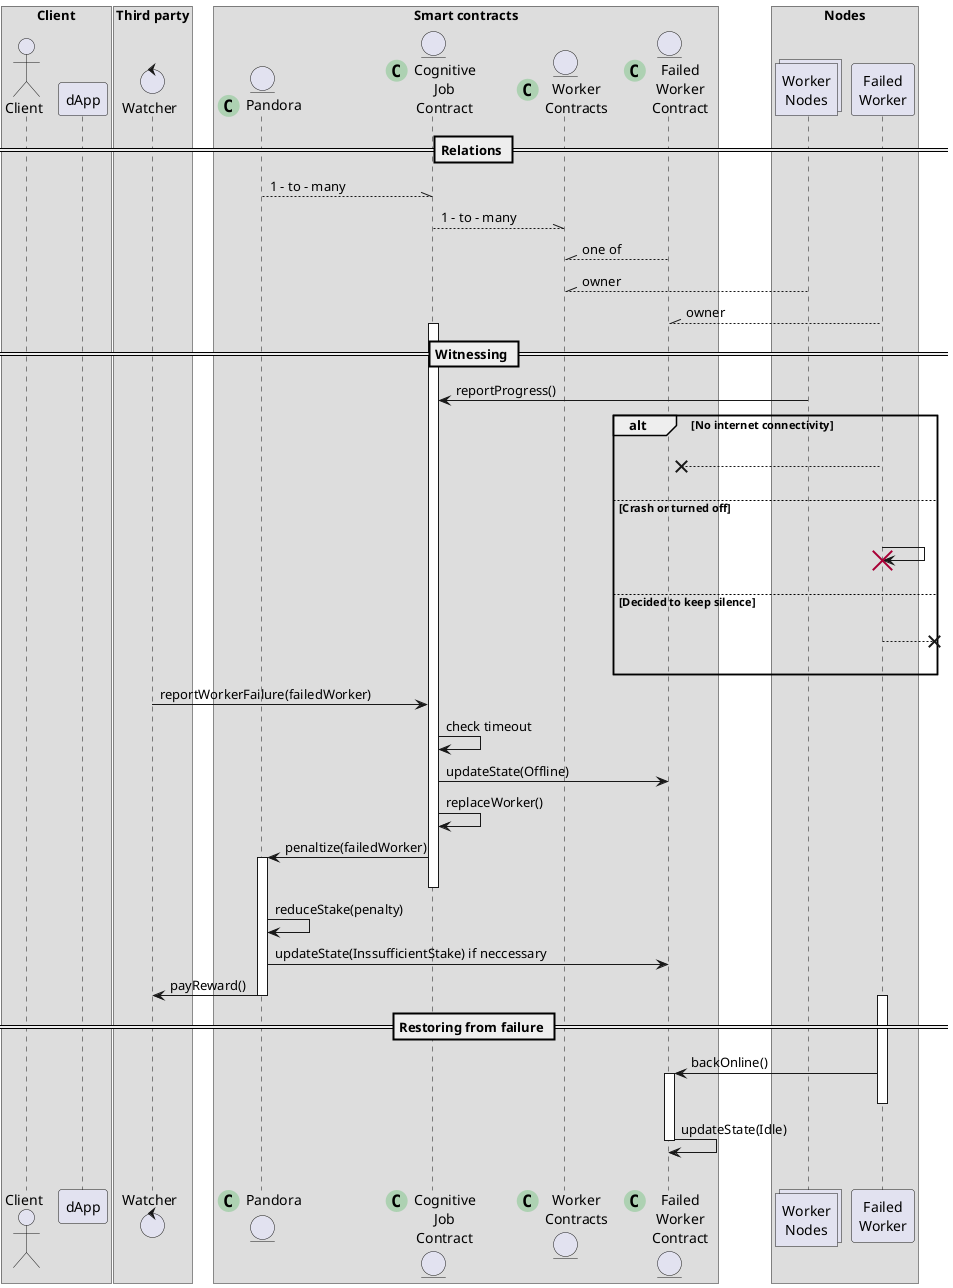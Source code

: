 @startuml
box "Client"
  actor "Client" as client
  participant "dApp" as dapp
end box

box "Third party"
  control "Watcher" as watcher
end box

box "Smart contracts"
  entity "Pandora" as pandora << (C,#ADD1B2) >>
  entity "Cognitive\nJob\nContract" as job << (C,#ADD1B2) >>
  entity "Worker\nContracts" as workerContracts << (C,#ADD1B2) >>
  entity "Failed\nWorker\nContract" as failedContract << (C,#ADD1B2) >>
end box

box "Nodes"
  collections "Worker\nNodes" as workers
  participant "Failed\nWorker" as failedWorker
end box

== Relations ==

pandora --\\ job: 1 - to - many
job --\\ workerContracts: 1 - to - many
workerContracts //-- failedContract: one of

workers --\\ workerContracts: owner
failedWorker --\\ failedContract: owner

== Witnessing ==

activate job
workers -> job: reportProgress()

alt No internet connectivity
  |||
  failedWorker -->x failedContract
  |||
else Crash or turned off
  |||
  failedWorker -> failedWorker
  destroy failedWorker
  |||
else Decided to keep silence
  |||
  failedWorker -->x]
  |||
end

watcher -> job: reportWorkerFailure(failedWorker)
job -> job: check timeout
job -> failedContract: updateState(Offline)
job -> job: replaceWorker()
job -> pandora: penaltize(failedWorker)
activate pandora
deactivate job

pandora -> pandora: reduceStake(penalty)
pandora -> failedContract: updateState(InssufficientStake) if neccessary
pandora -> watcher: payReward()

deactivate pandora

== Restoring from failure ==

activate failedWorker
failedWorker -> failedContract: backOnline()
activate failedContract
deactivate failedWorker
failedContract -> failedContract: updateState(Idle)
deactivate failedContract

|||
@enduml
